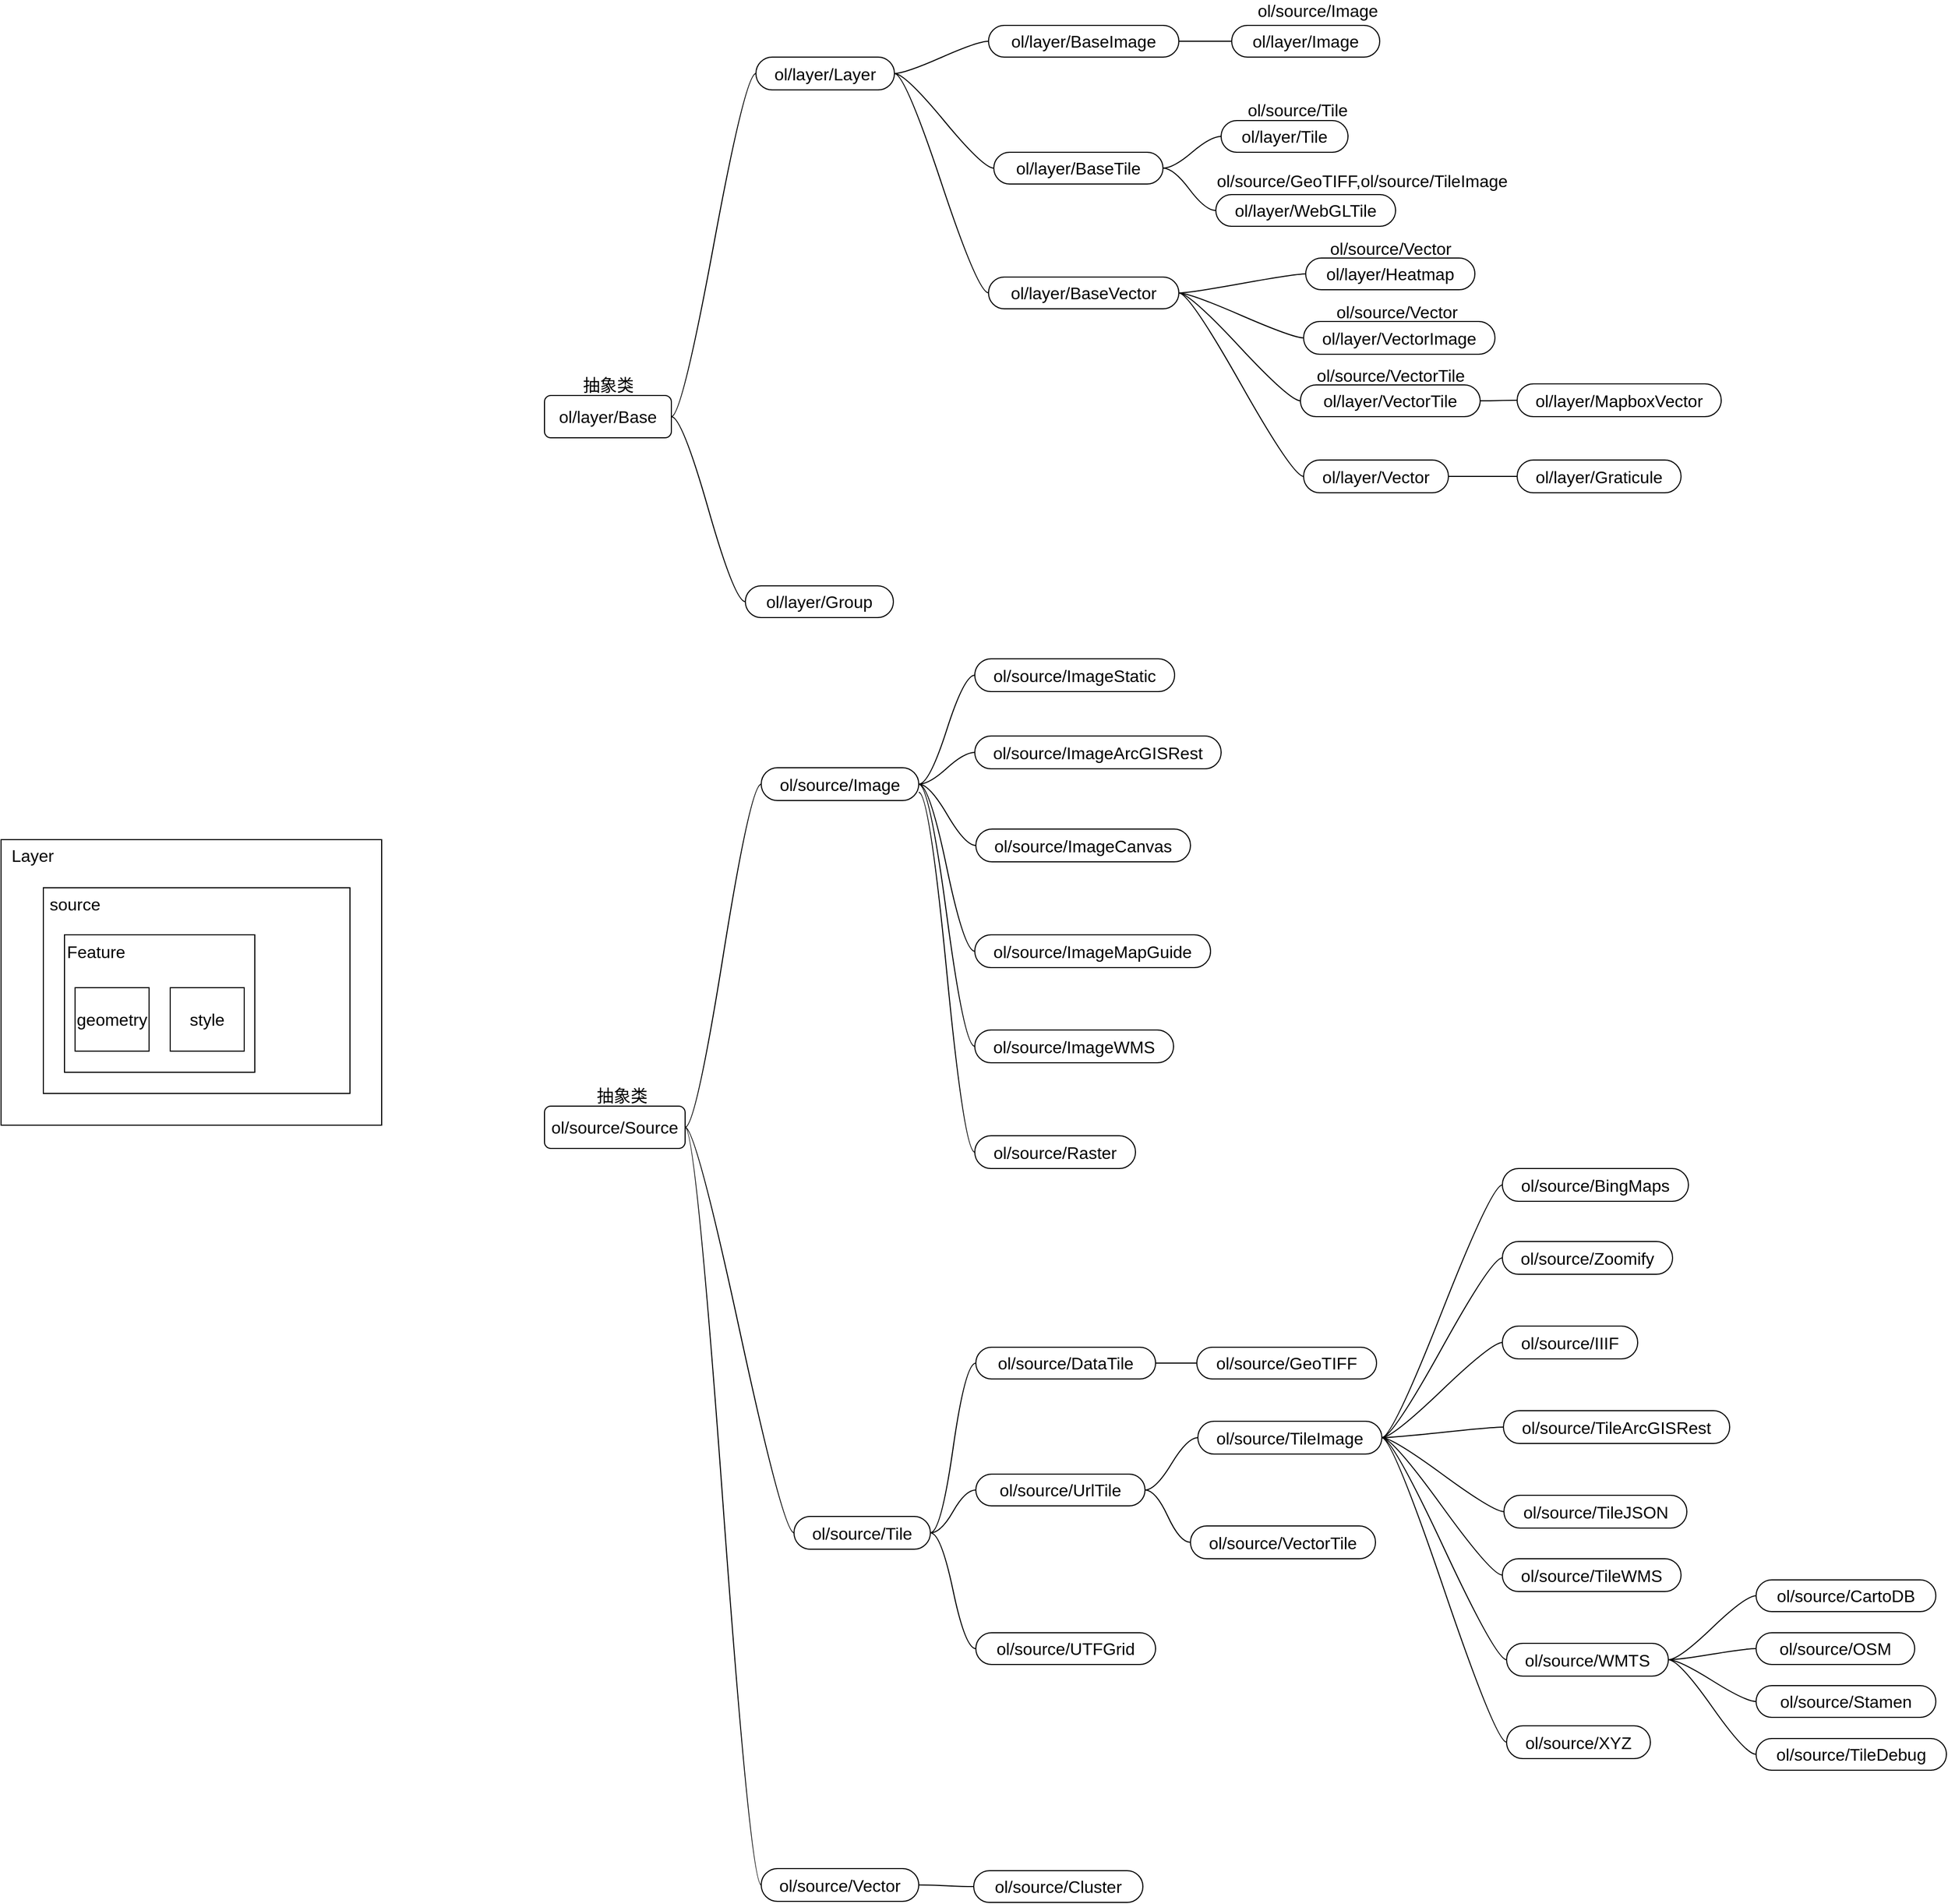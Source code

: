 <mxfile version="20.8.20" type="github">
  <diagram id="I5EbGQrhW0DQ0lZaTKed" name="source and layer">
    <mxGraphModel dx="1450" dy="623" grid="1" gridSize="10" guides="1" tooltips="1" connect="1" arrows="1" fold="1" page="0" pageScale="1" pageWidth="1169" pageHeight="827" math="0" shadow="0">
      <root>
        <mxCell id="0" />
        <mxCell id="1" parent="0" />
        <mxCell id="H9F26J1FntCLbWu-KqOx-1" value="ol/layer/Layer" style="whiteSpace=wrap;html=1;rounded=1;arcSize=50;align=center;verticalAlign=middle;strokeWidth=1;autosize=1;spacing=4;treeFolding=1;treeMoving=1;newEdgeStyle={&quot;edgeStyle&quot;:&quot;entityRelationEdgeStyle&quot;,&quot;startArrow&quot;:&quot;none&quot;,&quot;endArrow&quot;:&quot;none&quot;,&quot;segment&quot;:10,&quot;curved&quot;:1};fontSize=16;" parent="1" vertex="1">
          <mxGeometry x="554" y="60" width="131" height="31" as="geometry" />
        </mxCell>
        <mxCell id="H9F26J1FntCLbWu-KqOx-2" value="" style="edgeStyle=entityRelationEdgeStyle;startArrow=none;endArrow=none;segment=10;rounded=1;exitX=1;exitY=0.5;exitDx=0;exitDy=0;fontSize=16;curved=1;" parent="1" source="H9F26J1FntCLbWu-KqOx-10" target="H9F26J1FntCLbWu-KqOx-1" edge="1">
          <mxGeometry relative="1" as="geometry">
            <mxPoint x="444" y="370" as="sourcePoint" />
          </mxGeometry>
        </mxCell>
        <mxCell id="H9F26J1FntCLbWu-KqOx-10" value="&lt;font style=&quot;font-size: 16px&quot;&gt;ol/layer/Base&lt;/font&gt;" style="rounded=1;whiteSpace=wrap;html=1;" parent="1" vertex="1">
          <mxGeometry x="354" y="380" width="120" height="40" as="geometry" />
        </mxCell>
        <mxCell id="H9F26J1FntCLbWu-KqOx-11" value="ol/layer/Group" style="whiteSpace=wrap;html=1;rounded=1;arcSize=50;align=center;verticalAlign=middle;strokeWidth=1;autosize=1;spacing=4;treeFolding=1;treeMoving=1;newEdgeStyle={&quot;edgeStyle&quot;:&quot;entityRelationEdgeStyle&quot;,&quot;startArrow&quot;:&quot;none&quot;,&quot;endArrow&quot;:&quot;none&quot;,&quot;segment&quot;:10,&quot;curved&quot;:1};fontSize=16;" parent="1" vertex="1">
          <mxGeometry x="544" y="560" width="140" height="30" as="geometry" />
        </mxCell>
        <mxCell id="H9F26J1FntCLbWu-KqOx-12" value="" style="edgeStyle=entityRelationEdgeStyle;startArrow=none;endArrow=none;segment=10;rounded=1;exitX=1;exitY=0.5;exitDx=0;exitDy=0;fontSize=16;curved=1;" parent="1" source="H9F26J1FntCLbWu-KqOx-10" target="H9F26J1FntCLbWu-KqOx-11" edge="1">
          <mxGeometry relative="1" as="geometry">
            <mxPoint x="464" y="428" as="sourcePoint" />
          </mxGeometry>
        </mxCell>
        <mxCell id="H9F26J1FntCLbWu-KqOx-14" value="ol/layer/BaseImage" style="whiteSpace=wrap;html=1;rounded=1;arcSize=50;align=center;verticalAlign=middle;strokeWidth=1;autosize=1;spacing=4;treeFolding=1;treeMoving=1;newEdgeStyle={&quot;edgeStyle&quot;:&quot;entityRelationEdgeStyle&quot;,&quot;startArrow&quot;:&quot;none&quot;,&quot;endArrow&quot;:&quot;none&quot;,&quot;segment&quot;:10,&quot;curved&quot;:1};sketch=0;fontSize=16;" parent="1" vertex="1">
          <mxGeometry x="774" y="30" width="180" height="30" as="geometry" />
        </mxCell>
        <mxCell id="H9F26J1FntCLbWu-KqOx-15" value="" style="edgeStyle=entityRelationEdgeStyle;startArrow=none;endArrow=none;segment=10;rounded=1;sketch=0;exitX=1;exitY=0.5;exitDx=0;exitDy=0;fontSize=16;curved=1;" parent="1" source="H9F26J1FntCLbWu-KqOx-1" target="H9F26J1FntCLbWu-KqOx-14" edge="1">
          <mxGeometry relative="1" as="geometry">
            <mxPoint x="645" y="270" as="sourcePoint" />
          </mxGeometry>
        </mxCell>
        <mxCell id="H9F26J1FntCLbWu-KqOx-16" value="ol/layer/BaseTile" style="whiteSpace=wrap;html=1;rounded=1;arcSize=50;align=center;verticalAlign=middle;strokeWidth=1;autosize=1;spacing=4;treeFolding=1;treeMoving=1;newEdgeStyle={&quot;edgeStyle&quot;:&quot;entityRelationEdgeStyle&quot;,&quot;startArrow&quot;:&quot;none&quot;,&quot;endArrow&quot;:&quot;none&quot;,&quot;segment&quot;:10,&quot;curved&quot;:1};sketch=0;fontSize=16;" parent="1" vertex="1">
          <mxGeometry x="779" y="150" width="160" height="30" as="geometry" />
        </mxCell>
        <mxCell id="H9F26J1FntCLbWu-KqOx-17" value="" style="edgeStyle=entityRelationEdgeStyle;startArrow=none;endArrow=none;segment=10;rounded=1;sketch=0;exitX=1;exitY=0.5;exitDx=0;exitDy=0;fontSize=16;curved=1;" parent="1" source="H9F26J1FntCLbWu-KqOx-1" target="H9F26J1FntCLbWu-KqOx-16" edge="1">
          <mxGeometry relative="1" as="geometry">
            <mxPoint x="645" y="280" as="sourcePoint" />
          </mxGeometry>
        </mxCell>
        <mxCell id="H9F26J1FntCLbWu-KqOx-18" value="ol/layer/BaseVector" style="whiteSpace=wrap;html=1;rounded=1;arcSize=50;align=center;verticalAlign=middle;strokeWidth=1;autosize=1;spacing=4;treeFolding=1;treeMoving=1;newEdgeStyle={&quot;edgeStyle&quot;:&quot;entityRelationEdgeStyle&quot;,&quot;startArrow&quot;:&quot;none&quot;,&quot;endArrow&quot;:&quot;none&quot;,&quot;segment&quot;:10,&quot;curved&quot;:1};sketch=0;fontSize=16;" parent="1" vertex="1">
          <mxGeometry x="774" y="268" width="180" height="30" as="geometry" />
        </mxCell>
        <mxCell id="H9F26J1FntCLbWu-KqOx-19" value="" style="edgeStyle=entityRelationEdgeStyle;startArrow=none;endArrow=none;segment=10;rounded=1;sketch=0;exitX=1;exitY=0.5;exitDx=0;exitDy=0;fontSize=16;curved=1;" parent="1" source="H9F26J1FntCLbWu-KqOx-1" target="H9F26J1FntCLbWu-KqOx-18" edge="1">
          <mxGeometry relative="1" as="geometry">
            <mxPoint x="635" y="340" as="sourcePoint" />
          </mxGeometry>
        </mxCell>
        <mxCell id="H9F26J1FntCLbWu-KqOx-20" value="抽象类" style="text;html=1;align=center;verticalAlign=middle;resizable=0;points=[];autosize=1;strokeColor=none;fillColor=none;fontSize=16;rounded=1;" parent="1" vertex="1">
          <mxGeometry x="384" y="360" width="60" height="20" as="geometry" />
        </mxCell>
        <mxCell id="H9F26J1FntCLbWu-KqOx-21" value="ol/layer/Image" style="whiteSpace=wrap;html=1;rounded=1;arcSize=50;align=center;verticalAlign=middle;strokeWidth=1;autosize=1;spacing=4;treeFolding=1;treeMoving=1;newEdgeStyle={&quot;edgeStyle&quot;:&quot;entityRelationEdgeStyle&quot;,&quot;startArrow&quot;:&quot;none&quot;,&quot;endArrow&quot;:&quot;none&quot;,&quot;segment&quot;:10,&quot;curved&quot;:1};sketch=0;fontSize=16;" parent="1" vertex="1">
          <mxGeometry x="1004" y="30" width="140" height="30" as="geometry" />
        </mxCell>
        <mxCell id="H9F26J1FntCLbWu-KqOx-22" value="" style="edgeStyle=entityRelationEdgeStyle;startArrow=none;endArrow=none;segment=10;rounded=1;sketch=0;fontSize=16;exitX=1;exitY=0.5;exitDx=0;exitDy=0;curved=1;" parent="1" source="H9F26J1FntCLbWu-KqOx-14" target="H9F26J1FntCLbWu-KqOx-21" edge="1">
          <mxGeometry relative="1" as="geometry">
            <mxPoint x="824" y="200" as="sourcePoint" />
          </mxGeometry>
        </mxCell>
        <mxCell id="LiceOfBnI9fiPLoIfjBw-2" value="ol/layer/Tile" style="whiteSpace=wrap;html=1;rounded=1;arcSize=50;align=center;verticalAlign=middle;strokeWidth=1;autosize=1;spacing=4;treeFolding=1;treeMoving=1;newEdgeStyle={&quot;edgeStyle&quot;:&quot;entityRelationEdgeStyle&quot;,&quot;startArrow&quot;:&quot;none&quot;,&quot;endArrow&quot;:&quot;none&quot;,&quot;segment&quot;:10,&quot;curved&quot;:1};sketch=0;fontSize=16;" parent="1" vertex="1">
          <mxGeometry x="994" y="120" width="120" height="30" as="geometry" />
        </mxCell>
        <mxCell id="LiceOfBnI9fiPLoIfjBw-3" value="" style="edgeStyle=entityRelationEdgeStyle;startArrow=none;endArrow=none;segment=10;rounded=1;sketch=0;exitX=1;exitY=0.5;exitDx=0;exitDy=0;fontSize=16;curved=1;" parent="1" source="H9F26J1FntCLbWu-KqOx-16" target="LiceOfBnI9fiPLoIfjBw-2" edge="1">
          <mxGeometry relative="1" as="geometry">
            <mxPoint x="934" y="160" as="sourcePoint" />
          </mxGeometry>
        </mxCell>
        <mxCell id="LiceOfBnI9fiPLoIfjBw-4" value="ol/layer/WebGLTile" style="whiteSpace=wrap;html=1;rounded=1;arcSize=50;align=center;verticalAlign=middle;strokeWidth=1;autosize=1;spacing=4;treeFolding=1;treeMoving=1;newEdgeStyle={&quot;edgeStyle&quot;:&quot;entityRelationEdgeStyle&quot;,&quot;startArrow&quot;:&quot;none&quot;,&quot;endArrow&quot;:&quot;none&quot;,&quot;segment&quot;:10,&quot;curved&quot;:1};sketch=0;fontSize=16;" parent="1" vertex="1">
          <mxGeometry x="989" y="190" width="170" height="30" as="geometry" />
        </mxCell>
        <mxCell id="LiceOfBnI9fiPLoIfjBw-5" value="" style="edgeStyle=entityRelationEdgeStyle;startArrow=none;endArrow=none;segment=10;rounded=1;sketch=0;exitX=1;exitY=0.5;exitDx=0;exitDy=0;fontSize=16;curved=1;" parent="1" source="H9F26J1FntCLbWu-KqOx-16" target="LiceOfBnI9fiPLoIfjBw-4" edge="1">
          <mxGeometry relative="1" as="geometry">
            <mxPoint x="964" y="240" as="sourcePoint" />
          </mxGeometry>
        </mxCell>
        <mxCell id="LiceOfBnI9fiPLoIfjBw-6" value="ol/layer/Heatmap" style="whiteSpace=wrap;html=1;rounded=1;arcSize=50;align=center;verticalAlign=middle;strokeWidth=1;autosize=1;spacing=4;treeFolding=1;treeMoving=1;newEdgeStyle={&quot;edgeStyle&quot;:&quot;entityRelationEdgeStyle&quot;,&quot;startArrow&quot;:&quot;none&quot;,&quot;endArrow&quot;:&quot;none&quot;,&quot;segment&quot;:10,&quot;curved&quot;:1};sketch=0;fontSize=16;" parent="1" vertex="1">
          <mxGeometry x="1074" y="250" width="160" height="30" as="geometry" />
        </mxCell>
        <mxCell id="LiceOfBnI9fiPLoIfjBw-7" value="" style="edgeStyle=entityRelationEdgeStyle;startArrow=none;endArrow=none;segment=10;rounded=1;sketch=0;exitX=1;exitY=0.5;exitDx=0;exitDy=0;fontSize=16;curved=1;" parent="1" source="H9F26J1FntCLbWu-KqOx-18" target="LiceOfBnI9fiPLoIfjBw-6" edge="1">
          <mxGeometry relative="1" as="geometry">
            <mxPoint x="974" y="280" as="sourcePoint" />
          </mxGeometry>
        </mxCell>
        <mxCell id="LiceOfBnI9fiPLoIfjBw-8" value="ol/layer/VectorImage" style="whiteSpace=wrap;html=1;rounded=1;arcSize=50;align=center;verticalAlign=middle;strokeWidth=1;autosize=1;spacing=4;treeFolding=1;treeMoving=1;newEdgeStyle={&quot;edgeStyle&quot;:&quot;entityRelationEdgeStyle&quot;,&quot;startArrow&quot;:&quot;none&quot;,&quot;endArrow&quot;:&quot;none&quot;,&quot;segment&quot;:10,&quot;curved&quot;:1};sketch=0;fontSize=16;" parent="1" vertex="1">
          <mxGeometry x="1072" y="310" width="181" height="31" as="geometry" />
        </mxCell>
        <mxCell id="LiceOfBnI9fiPLoIfjBw-9" value="" style="edgeStyle=entityRelationEdgeStyle;startArrow=none;endArrow=none;segment=10;rounded=1;sketch=0;exitX=1;exitY=0.5;exitDx=0;exitDy=0;fontSize=16;curved=1;" parent="1" source="H9F26J1FntCLbWu-KqOx-18" target="LiceOfBnI9fiPLoIfjBw-8" edge="1">
          <mxGeometry relative="1" as="geometry">
            <mxPoint x="992" y="360" as="sourcePoint" />
          </mxGeometry>
        </mxCell>
        <mxCell id="LiceOfBnI9fiPLoIfjBw-10" value="ol/layer/VectorTile" style="whiteSpace=wrap;html=1;rounded=1;arcSize=50;align=center;verticalAlign=middle;strokeWidth=1;autosize=1;spacing=4;treeFolding=1;treeMoving=1;newEdgeStyle={&quot;edgeStyle&quot;:&quot;entityRelationEdgeStyle&quot;,&quot;startArrow&quot;:&quot;none&quot;,&quot;endArrow&quot;:&quot;none&quot;,&quot;segment&quot;:10,&quot;curved&quot;:1};sketch=0;fontSize=16;" parent="1" vertex="1">
          <mxGeometry x="1069" y="370" width="170" height="30" as="geometry" />
        </mxCell>
        <mxCell id="LiceOfBnI9fiPLoIfjBw-11" value="" style="edgeStyle=entityRelationEdgeStyle;startArrow=none;endArrow=none;segment=10;rounded=1;sketch=0;exitX=1;exitY=0.5;exitDx=0;exitDy=0;fontSize=16;curved=1;" parent="1" source="H9F26J1FntCLbWu-KqOx-18" target="LiceOfBnI9fiPLoIfjBw-10" edge="1">
          <mxGeometry relative="1" as="geometry">
            <mxPoint x="1124" y="490" as="sourcePoint" />
          </mxGeometry>
        </mxCell>
        <mxCell id="LiceOfBnI9fiPLoIfjBw-12" value="ol/layer/Vector" style="whiteSpace=wrap;html=1;rounded=1;arcSize=50;align=center;verticalAlign=middle;strokeWidth=1;autosize=1;spacing=4;treeFolding=1;treeMoving=1;newEdgeStyle={&quot;edgeStyle&quot;:&quot;entityRelationEdgeStyle&quot;,&quot;startArrow&quot;:&quot;none&quot;,&quot;endArrow&quot;:&quot;none&quot;,&quot;segment&quot;:10,&quot;curved&quot;:1};sketch=0;fontSize=16;" parent="1" vertex="1">
          <mxGeometry x="1072" y="441" width="137" height="31" as="geometry" />
        </mxCell>
        <mxCell id="LiceOfBnI9fiPLoIfjBw-13" value="" style="edgeStyle=entityRelationEdgeStyle;startArrow=none;endArrow=none;segment=10;rounded=1;sketch=0;fontSize=16;exitX=1;exitY=0.5;exitDx=0;exitDy=0;curved=1;" parent="1" source="H9F26J1FntCLbWu-KqOx-18" target="LiceOfBnI9fiPLoIfjBw-12" edge="1">
          <mxGeometry relative="1" as="geometry">
            <mxPoint x="974" y="510" as="sourcePoint" />
          </mxGeometry>
        </mxCell>
        <mxCell id="LiceOfBnI9fiPLoIfjBw-17" value="ol/layer/MapboxVector" style="whiteSpace=wrap;html=1;rounded=1;arcSize=50;align=center;verticalAlign=middle;strokeWidth=1;autosize=1;spacing=4;treeFolding=1;treeMoving=1;newEdgeStyle={&quot;edgeStyle&quot;:&quot;entityRelationEdgeStyle&quot;,&quot;startArrow&quot;:&quot;none&quot;,&quot;endArrow&quot;:&quot;none&quot;,&quot;segment&quot;:10,&quot;curved&quot;:1};sketch=0;fontSize=16;" parent="1" vertex="1">
          <mxGeometry x="1274" y="369" width="193" height="31" as="geometry" />
        </mxCell>
        <mxCell id="LiceOfBnI9fiPLoIfjBw-18" value="" style="edgeStyle=entityRelationEdgeStyle;startArrow=none;endArrow=none;segment=10;rounded=1;sketch=0;fontSize=16;exitX=1;exitY=0.5;exitDx=0;exitDy=0;curved=1;" parent="1" source="LiceOfBnI9fiPLoIfjBw-10" target="LiceOfBnI9fiPLoIfjBw-17" edge="1">
          <mxGeometry relative="1" as="geometry">
            <mxPoint x="1263" y="389.5" as="sourcePoint" />
          </mxGeometry>
        </mxCell>
        <mxCell id="LiceOfBnI9fiPLoIfjBw-19" value="ol/layer/Graticule" style="whiteSpace=wrap;html=1;rounded=1;arcSize=50;align=center;verticalAlign=middle;strokeWidth=1;autosize=1;spacing=4;treeFolding=1;treeMoving=1;newEdgeStyle={&quot;edgeStyle&quot;:&quot;entityRelationEdgeStyle&quot;,&quot;startArrow&quot;:&quot;none&quot;,&quot;endArrow&quot;:&quot;none&quot;,&quot;segment&quot;:10,&quot;curved&quot;:1};sketch=0;fontSize=16;" parent="1" vertex="1">
          <mxGeometry x="1274" y="441" width="155" height="31" as="geometry" />
        </mxCell>
        <mxCell id="LiceOfBnI9fiPLoIfjBw-20" value="" style="edgeStyle=entityRelationEdgeStyle;startArrow=none;endArrow=none;segment=10;rounded=1;sketch=0;fontSize=16;exitX=1;exitY=0.5;exitDx=0;exitDy=0;curved=1;" parent="1" source="LiceOfBnI9fiPLoIfjBw-12" target="LiceOfBnI9fiPLoIfjBw-19" edge="1">
          <mxGeometry relative="1" as="geometry">
            <mxPoint x="1275" y="476.5" as="sourcePoint" />
          </mxGeometry>
        </mxCell>
        <mxCell id="LiceOfBnI9fiPLoIfjBw-24" value="ol/source/Image" style="whiteSpace=wrap;html=1;rounded=1;arcSize=50;align=center;verticalAlign=middle;strokeWidth=1;autosize=1;spacing=4;treeFolding=1;treeMoving=1;newEdgeStyle={&quot;edgeStyle&quot;:&quot;entityRelationEdgeStyle&quot;,&quot;startArrow&quot;:&quot;none&quot;,&quot;endArrow&quot;:&quot;none&quot;,&quot;segment&quot;:10,&quot;curved&quot;:1};fontSize=16;" parent="1" vertex="1">
          <mxGeometry x="559" y="732" width="149" height="31" as="geometry" />
        </mxCell>
        <mxCell id="LiceOfBnI9fiPLoIfjBw-25" value="" style="edgeStyle=entityRelationEdgeStyle;startArrow=none;endArrow=none;segment=10;rounded=1;exitX=1;exitY=0.5;exitDx=0;exitDy=0;fontSize=16;curved=1;" parent="1" source="LiceOfBnI9fiPLoIfjBw-26" target="LiceOfBnI9fiPLoIfjBw-24" edge="1">
          <mxGeometry relative="1" as="geometry">
            <mxPoint x="457" y="1042" as="sourcePoint" />
          </mxGeometry>
        </mxCell>
        <mxCell id="LiceOfBnI9fiPLoIfjBw-26" value="&lt;font style=&quot;font-size: 16px&quot;&gt;ol/source/Source&lt;/font&gt;" style="rounded=1;whiteSpace=wrap;html=1;" parent="1" vertex="1">
          <mxGeometry x="354" y="1052" width="133" height="40" as="geometry" />
        </mxCell>
        <mxCell id="LiceOfBnI9fiPLoIfjBw-27" value="ol/source/Tile" style="whiteSpace=wrap;html=1;rounded=1;arcSize=50;align=center;verticalAlign=middle;strokeWidth=1;autosize=1;spacing=4;treeFolding=1;treeMoving=1;newEdgeStyle={&quot;edgeStyle&quot;:&quot;entityRelationEdgeStyle&quot;,&quot;startArrow&quot;:&quot;none&quot;,&quot;endArrow&quot;:&quot;none&quot;,&quot;segment&quot;:10,&quot;curved&quot;:1};fontSize=16;" parent="1" vertex="1">
          <mxGeometry x="590" y="1440" width="129" height="31" as="geometry" />
        </mxCell>
        <mxCell id="LiceOfBnI9fiPLoIfjBw-28" value="" style="edgeStyle=entityRelationEdgeStyle;startArrow=none;endArrow=none;segment=10;rounded=1;exitX=1;exitY=0.5;exitDx=0;exitDy=0;fontSize=16;curved=1;" parent="1" source="LiceOfBnI9fiPLoIfjBw-26" target="LiceOfBnI9fiPLoIfjBw-27" edge="1">
          <mxGeometry relative="1" as="geometry">
            <mxPoint x="477" y="1100" as="sourcePoint" />
          </mxGeometry>
        </mxCell>
        <mxCell id="LiceOfBnI9fiPLoIfjBw-29" value="ol/source/ImageArcGISRest" style="whiteSpace=wrap;html=1;rounded=1;arcSize=50;align=center;verticalAlign=middle;strokeWidth=1;autosize=1;spacing=4;treeFolding=1;treeMoving=1;newEdgeStyle={&quot;edgeStyle&quot;:&quot;entityRelationEdgeStyle&quot;,&quot;startArrow&quot;:&quot;none&quot;,&quot;endArrow&quot;:&quot;none&quot;,&quot;segment&quot;:10,&quot;curved&quot;:1};sketch=0;fontSize=16;" parent="1" vertex="1">
          <mxGeometry x="761" y="702" width="233" height="31" as="geometry" />
        </mxCell>
        <mxCell id="LiceOfBnI9fiPLoIfjBw-30" value="" style="edgeStyle=entityRelationEdgeStyle;startArrow=none;endArrow=none;segment=10;rounded=1;sketch=0;exitX=1;exitY=0.5;exitDx=0;exitDy=0;fontSize=16;curved=1;" parent="1" source="LiceOfBnI9fiPLoIfjBw-24" target="LiceOfBnI9fiPLoIfjBw-29" edge="1">
          <mxGeometry relative="1" as="geometry">
            <mxPoint x="658" y="942" as="sourcePoint" />
          </mxGeometry>
        </mxCell>
        <mxCell id="LiceOfBnI9fiPLoIfjBw-31" value="ol/source/ImageCanvas" style="whiteSpace=wrap;html=1;rounded=1;arcSize=50;align=center;verticalAlign=middle;strokeWidth=1;autosize=1;spacing=4;treeFolding=1;treeMoving=1;newEdgeStyle={&quot;edgeStyle&quot;:&quot;entityRelationEdgeStyle&quot;,&quot;startArrow&quot;:&quot;none&quot;,&quot;endArrow&quot;:&quot;none&quot;,&quot;segment&quot;:10,&quot;curved&quot;:1};sketch=0;fontSize=16;" parent="1" vertex="1">
          <mxGeometry x="762" y="790" width="203" height="31" as="geometry" />
        </mxCell>
        <mxCell id="LiceOfBnI9fiPLoIfjBw-32" value="" style="edgeStyle=entityRelationEdgeStyle;startArrow=none;endArrow=none;segment=10;rounded=1;sketch=0;exitX=1;exitY=0.5;exitDx=0;exitDy=0;fontSize=16;curved=1;" parent="1" source="LiceOfBnI9fiPLoIfjBw-24" target="LiceOfBnI9fiPLoIfjBw-31" edge="1">
          <mxGeometry relative="1" as="geometry">
            <mxPoint x="658" y="952" as="sourcePoint" />
          </mxGeometry>
        </mxCell>
        <mxCell id="LiceOfBnI9fiPLoIfjBw-33" value="ol/source/ImageMapGuide" style="whiteSpace=wrap;html=1;rounded=1;arcSize=50;align=center;verticalAlign=middle;strokeWidth=1;autosize=1;spacing=4;treeFolding=1;treeMoving=1;newEdgeStyle={&quot;edgeStyle&quot;:&quot;entityRelationEdgeStyle&quot;,&quot;startArrow&quot;:&quot;none&quot;,&quot;endArrow&quot;:&quot;none&quot;,&quot;segment&quot;:10,&quot;curved&quot;:1};sketch=0;fontSize=16;" parent="1" vertex="1">
          <mxGeometry x="761" y="890" width="223" height="31" as="geometry" />
        </mxCell>
        <mxCell id="LiceOfBnI9fiPLoIfjBw-34" value="" style="edgeStyle=entityRelationEdgeStyle;startArrow=none;endArrow=none;segment=10;rounded=1;sketch=0;exitX=1;exitY=0.5;exitDx=0;exitDy=0;fontSize=16;curved=1;" parent="1" source="LiceOfBnI9fiPLoIfjBw-24" target="LiceOfBnI9fiPLoIfjBw-33" edge="1">
          <mxGeometry relative="1" as="geometry">
            <mxPoint x="648" y="1012" as="sourcePoint" />
          </mxGeometry>
        </mxCell>
        <mxCell id="LiceOfBnI9fiPLoIfjBw-35" value="抽象类" style="text;html=1;align=center;verticalAlign=middle;resizable=0;points=[];autosize=1;strokeColor=none;fillColor=none;fontSize=16;rounded=1;" parent="1" vertex="1">
          <mxGeometry x="397" y="1032" width="60" height="20" as="geometry" />
        </mxCell>
        <mxCell id="LiceOfBnI9fiPLoIfjBw-54" value="ol/source/Vector" style="whiteSpace=wrap;html=1;rounded=1;arcSize=50;align=center;verticalAlign=middle;strokeWidth=1;autosize=1;spacing=4;treeFolding=1;treeMoving=1;newEdgeStyle={&quot;edgeStyle&quot;:&quot;entityRelationEdgeStyle&quot;,&quot;startArrow&quot;:&quot;none&quot;,&quot;endArrow&quot;:&quot;none&quot;,&quot;segment&quot;:10,&quot;curved&quot;:1};sketch=0;fontSize=16;" parent="1" vertex="1">
          <mxGeometry x="559" y="1773" width="149" height="31" as="geometry" />
        </mxCell>
        <mxCell id="LiceOfBnI9fiPLoIfjBw-55" value="" style="edgeStyle=entityRelationEdgeStyle;startArrow=none;endArrow=none;segment=10;rounded=1;sketch=0;fontSize=16;exitX=1;exitY=0.5;exitDx=0;exitDy=0;curved=1;" parent="1" source="LiceOfBnI9fiPLoIfjBw-26" target="LiceOfBnI9fiPLoIfjBw-54" edge="1">
          <mxGeometry relative="1" as="geometry">
            <mxPoint x="556" y="1409" as="sourcePoint" />
          </mxGeometry>
        </mxCell>
        <mxCell id="LiceOfBnI9fiPLoIfjBw-58" value="ol/source/ImageStatic" style="whiteSpace=wrap;html=1;rounded=1;arcSize=50;align=center;verticalAlign=middle;strokeWidth=1;autosize=1;spacing=4;treeFolding=1;treeMoving=1;newEdgeStyle={&quot;edgeStyle&quot;:&quot;entityRelationEdgeStyle&quot;,&quot;startArrow&quot;:&quot;none&quot;,&quot;endArrow&quot;:&quot;none&quot;,&quot;segment&quot;:10,&quot;curved&quot;:1};sketch=0;fontSize=16;" parent="1" vertex="1">
          <mxGeometry x="761" y="629" width="189" height="31" as="geometry" />
        </mxCell>
        <mxCell id="LiceOfBnI9fiPLoIfjBw-59" value="" style="edgeStyle=entityRelationEdgeStyle;startArrow=none;endArrow=none;segment=10;rounded=1;sketch=0;fontSize=16;exitX=1;exitY=0.5;exitDx=0;exitDy=0;curved=1;" parent="1" source="LiceOfBnI9fiPLoIfjBw-24" target="LiceOfBnI9fiPLoIfjBw-58" edge="1">
          <mxGeometry relative="1" as="geometry">
            <mxPoint x="631" y="779.5" as="sourcePoint" />
          </mxGeometry>
        </mxCell>
        <mxCell id="LiceOfBnI9fiPLoIfjBw-60" value="ol/source/ImageWMS" style="whiteSpace=wrap;html=1;rounded=1;arcSize=50;align=center;verticalAlign=middle;strokeWidth=1;autosize=1;spacing=4;treeFolding=1;treeMoving=1;newEdgeStyle={&quot;edgeStyle&quot;:&quot;entityRelationEdgeStyle&quot;,&quot;startArrow&quot;:&quot;none&quot;,&quot;endArrow&quot;:&quot;none&quot;,&quot;segment&quot;:10,&quot;curved&quot;:1};sketch=0;fontSize=16;" parent="1" vertex="1">
          <mxGeometry x="761" y="980" width="188" height="31" as="geometry" />
        </mxCell>
        <mxCell id="LiceOfBnI9fiPLoIfjBw-61" value="" style="edgeStyle=entityRelationEdgeStyle;startArrow=none;endArrow=none;segment=10;rounded=1;sketch=0;fontSize=16;exitX=1;exitY=0.5;exitDx=0;exitDy=0;curved=1;" parent="1" source="LiceOfBnI9fiPLoIfjBw-24" target="LiceOfBnI9fiPLoIfjBw-60" edge="1">
          <mxGeometry relative="1" as="geometry">
            <mxPoint x="731" y="1085" as="sourcePoint" />
          </mxGeometry>
        </mxCell>
        <mxCell id="LiceOfBnI9fiPLoIfjBw-62" value="ol/source/Raster" style="whiteSpace=wrap;html=1;rounded=1;arcSize=50;align=center;verticalAlign=middle;strokeWidth=1;autosize=1;spacing=4;treeFolding=1;treeMoving=1;newEdgeStyle={&quot;edgeStyle&quot;:&quot;entityRelationEdgeStyle&quot;,&quot;startArrow&quot;:&quot;none&quot;,&quot;endArrow&quot;:&quot;none&quot;,&quot;segment&quot;:10,&quot;curved&quot;:1};sketch=0;fontSize=16;" parent="1" vertex="1">
          <mxGeometry x="761" y="1080" width="152" height="31" as="geometry" />
        </mxCell>
        <mxCell id="LiceOfBnI9fiPLoIfjBw-63" value="" style="edgeStyle=entityRelationEdgeStyle;startArrow=none;endArrow=none;segment=10;rounded=1;sketch=0;fontSize=16;exitX=1;exitY=0.75;exitDx=0;exitDy=0;curved=1;" parent="1" source="LiceOfBnI9fiPLoIfjBw-24" target="LiceOfBnI9fiPLoIfjBw-62" edge="1">
          <mxGeometry relative="1" as="geometry">
            <mxPoint x="691" y="752.0" as="sourcePoint" />
          </mxGeometry>
        </mxCell>
        <mxCell id="LiceOfBnI9fiPLoIfjBw-67" value="ol/source/DataTile" style="whiteSpace=wrap;html=1;rounded=1;arcSize=50;align=center;verticalAlign=middle;strokeWidth=1;autosize=1;spacing=4;treeFolding=1;treeMoving=1;newEdgeStyle={&quot;edgeStyle&quot;:&quot;entityRelationEdgeStyle&quot;,&quot;startArrow&quot;:&quot;none&quot;,&quot;endArrow&quot;:&quot;none&quot;,&quot;segment&quot;:10,&quot;curved&quot;:1};sketch=0;fontSize=16;" parent="1" vertex="1">
          <mxGeometry x="762" y="1280" width="170" height="30" as="geometry" />
        </mxCell>
        <mxCell id="LiceOfBnI9fiPLoIfjBw-68" value="" style="edgeStyle=entityRelationEdgeStyle;startArrow=none;endArrow=none;segment=10;curved=1;rounded=1;sketch=0;fontSize=16;exitX=1;exitY=0.5;exitDx=0;exitDy=0;" parent="1" source="LiceOfBnI9fiPLoIfjBw-27" target="LiceOfBnI9fiPLoIfjBw-67" edge="1">
          <mxGeometry relative="1" as="geometry">
            <mxPoint x="720" y="1280" as="sourcePoint" />
          </mxGeometry>
        </mxCell>
        <mxCell id="LiceOfBnI9fiPLoIfjBw-71" value="ol/source/UrlTile" style="whiteSpace=wrap;html=1;rounded=1;arcSize=50;align=center;verticalAlign=middle;strokeWidth=1;autosize=1;spacing=4;treeFolding=1;treeMoving=1;newEdgeStyle={&quot;edgeStyle&quot;:&quot;entityRelationEdgeStyle&quot;,&quot;startArrow&quot;:&quot;none&quot;,&quot;endArrow&quot;:&quot;none&quot;,&quot;segment&quot;:10,&quot;curved&quot;:1};sketch=0;fontSize=16;" parent="1" vertex="1">
          <mxGeometry x="762" y="1400" width="160" height="30" as="geometry" />
        </mxCell>
        <mxCell id="LiceOfBnI9fiPLoIfjBw-72" value="" style="edgeStyle=entityRelationEdgeStyle;startArrow=none;endArrow=none;segment=10;curved=1;rounded=1;sketch=0;fontSize=16;exitX=1;exitY=0.5;exitDx=0;exitDy=0;" parent="1" source="LiceOfBnI9fiPLoIfjBw-27" target="LiceOfBnI9fiPLoIfjBw-71" edge="1">
          <mxGeometry relative="1" as="geometry">
            <mxPoint x="730" y="1330" as="sourcePoint" />
          </mxGeometry>
        </mxCell>
        <mxCell id="LiceOfBnI9fiPLoIfjBw-73" value="ol/source/UTFGrid" style="whiteSpace=wrap;html=1;rounded=1;arcSize=50;align=center;verticalAlign=middle;strokeWidth=1;autosize=1;spacing=4;treeFolding=1;treeMoving=1;newEdgeStyle={&quot;edgeStyle&quot;:&quot;entityRelationEdgeStyle&quot;,&quot;startArrow&quot;:&quot;none&quot;,&quot;endArrow&quot;:&quot;none&quot;,&quot;segment&quot;:10,&quot;curved&quot;:1};sketch=0;fontSize=16;" parent="1" vertex="1">
          <mxGeometry x="762" y="1550" width="170" height="30" as="geometry" />
        </mxCell>
        <mxCell id="LiceOfBnI9fiPLoIfjBw-74" value="" style="edgeStyle=entityRelationEdgeStyle;startArrow=none;endArrow=none;segment=10;curved=1;rounded=1;sketch=0;fontSize=16;exitX=1;exitY=0.5;exitDx=0;exitDy=0;" parent="1" source="LiceOfBnI9fiPLoIfjBw-27" target="LiceOfBnI9fiPLoIfjBw-73" edge="1">
          <mxGeometry relative="1" as="geometry">
            <mxPoint x="750" y="1380" as="sourcePoint" />
          </mxGeometry>
        </mxCell>
        <mxCell id="LiceOfBnI9fiPLoIfjBw-76" value="ol/source/GeoTIFF" style="whiteSpace=wrap;html=1;rounded=1;arcSize=50;align=center;verticalAlign=middle;strokeWidth=1;autosize=1;spacing=4;treeFolding=1;treeMoving=1;newEdgeStyle={&quot;edgeStyle&quot;:&quot;entityRelationEdgeStyle&quot;,&quot;startArrow&quot;:&quot;none&quot;,&quot;endArrow&quot;:&quot;none&quot;,&quot;segment&quot;:10,&quot;curved&quot;:1};sketch=0;fontSize=16;" parent="1" vertex="1">
          <mxGeometry x="971" y="1280" width="170" height="30" as="geometry" />
        </mxCell>
        <mxCell id="LiceOfBnI9fiPLoIfjBw-77" value="" style="edgeStyle=entityRelationEdgeStyle;startArrow=none;endArrow=none;segment=10;curved=1;rounded=1;sketch=0;fontSize=16;exitX=1;exitY=0.5;exitDx=0;exitDy=0;" parent="1" source="LiceOfBnI9fiPLoIfjBw-67" target="LiceOfBnI9fiPLoIfjBw-76" edge="1">
          <mxGeometry relative="1" as="geometry">
            <mxPoint x="923" y="1260" as="sourcePoint" />
          </mxGeometry>
        </mxCell>
        <mxCell id="LiceOfBnI9fiPLoIfjBw-79" value="ol/source/TileImage" style="whiteSpace=wrap;html=1;rounded=1;arcSize=50;align=center;verticalAlign=middle;strokeWidth=1;autosize=1;spacing=4;treeFolding=1;treeMoving=1;newEdgeStyle={&quot;edgeStyle&quot;:&quot;entityRelationEdgeStyle&quot;,&quot;startArrow&quot;:&quot;none&quot;,&quot;endArrow&quot;:&quot;none&quot;,&quot;segment&quot;:10,&quot;curved&quot;:1};sketch=0;fontSize=16;" parent="1" vertex="1">
          <mxGeometry x="972" y="1350" width="174" height="31" as="geometry" />
        </mxCell>
        <mxCell id="LiceOfBnI9fiPLoIfjBw-80" value="" style="edgeStyle=entityRelationEdgeStyle;startArrow=none;endArrow=none;segment=10;curved=1;rounded=1;sketch=0;fontSize=16;exitX=1;exitY=0.5;exitDx=0;exitDy=0;" parent="1" source="LiceOfBnI9fiPLoIfjBw-71" target="LiceOfBnI9fiPLoIfjBw-79" edge="1">
          <mxGeometry relative="1" as="geometry">
            <mxPoint x="1000" y="1351" as="sourcePoint" />
          </mxGeometry>
        </mxCell>
        <mxCell id="LiceOfBnI9fiPLoIfjBw-81" value="ol/source/VectorTile" style="whiteSpace=wrap;html=1;rounded=1;arcSize=50;align=center;verticalAlign=middle;strokeWidth=1;autosize=1;spacing=4;treeFolding=1;treeMoving=1;newEdgeStyle={&quot;edgeStyle&quot;:&quot;entityRelationEdgeStyle&quot;,&quot;startArrow&quot;:&quot;none&quot;,&quot;endArrow&quot;:&quot;none&quot;,&quot;segment&quot;:10,&quot;curved&quot;:1};sketch=0;fontSize=16;" parent="1" vertex="1">
          <mxGeometry x="965" y="1449" width="175" height="31" as="geometry" />
        </mxCell>
        <mxCell id="LiceOfBnI9fiPLoIfjBw-82" value="" style="edgeStyle=entityRelationEdgeStyle;startArrow=none;endArrow=none;segment=10;curved=1;rounded=1;sketch=0;fontSize=16;exitX=1;exitY=0.5;exitDx=0;exitDy=0;" parent="1" source="LiceOfBnI9fiPLoIfjBw-71" target="LiceOfBnI9fiPLoIfjBw-81" edge="1">
          <mxGeometry relative="1" as="geometry">
            <mxPoint x="1099" y="1418" as="sourcePoint" />
          </mxGeometry>
        </mxCell>
        <mxCell id="LiceOfBnI9fiPLoIfjBw-83" value="ol/source/BingMaps" style="whiteSpace=wrap;html=1;rounded=1;arcSize=50;align=center;verticalAlign=middle;strokeWidth=1;autosize=1;spacing=4;treeFolding=1;treeMoving=1;newEdgeStyle={&quot;edgeStyle&quot;:&quot;entityRelationEdgeStyle&quot;,&quot;startArrow&quot;:&quot;none&quot;,&quot;endArrow&quot;:&quot;none&quot;,&quot;segment&quot;:10,&quot;curved&quot;:1};sketch=0;fontSize=16;" parent="1" vertex="1">
          <mxGeometry x="1260" y="1111" width="176" height="31" as="geometry" />
        </mxCell>
        <mxCell id="LiceOfBnI9fiPLoIfjBw-84" value="" style="edgeStyle=entityRelationEdgeStyle;startArrow=none;endArrow=none;segment=10;curved=1;rounded=1;sketch=0;fontSize=16;exitX=1;exitY=0.5;exitDx=0;exitDy=0;" parent="1" source="LiceOfBnI9fiPLoIfjBw-79" target="LiceOfBnI9fiPLoIfjBw-83" edge="1">
          <mxGeometry relative="1" as="geometry">
            <mxPoint x="1153" y="1527" as="sourcePoint" />
          </mxGeometry>
        </mxCell>
        <mxCell id="LiceOfBnI9fiPLoIfjBw-85" value="ol/source/IIIF" style="whiteSpace=wrap;html=1;rounded=1;arcSize=50;align=center;verticalAlign=middle;strokeWidth=1;autosize=1;spacing=4;treeFolding=1;treeMoving=1;newEdgeStyle={&quot;edgeStyle&quot;:&quot;entityRelationEdgeStyle&quot;,&quot;startArrow&quot;:&quot;none&quot;,&quot;endArrow&quot;:&quot;none&quot;,&quot;segment&quot;:10,&quot;curved&quot;:1};sketch=0;fontSize=16;" parent="1" vertex="1">
          <mxGeometry x="1260" y="1260" width="128" height="31" as="geometry" />
        </mxCell>
        <mxCell id="LiceOfBnI9fiPLoIfjBw-86" value="" style="edgeStyle=entityRelationEdgeStyle;startArrow=none;endArrow=none;segment=10;curved=1;rounded=1;sketch=0;fontSize=16;exitX=1;exitY=0.5;exitDx=0;exitDy=0;" parent="1" source="LiceOfBnI9fiPLoIfjBw-79" target="LiceOfBnI9fiPLoIfjBw-85" edge="1">
          <mxGeometry relative="1" as="geometry">
            <mxPoint x="1277" y="1354" as="sourcePoint" />
          </mxGeometry>
        </mxCell>
        <mxCell id="LiceOfBnI9fiPLoIfjBw-87" value="ol/source/TileArcGISRest" style="whiteSpace=wrap;html=1;rounded=1;arcSize=50;align=center;verticalAlign=middle;strokeWidth=1;autosize=1;spacing=4;treeFolding=1;treeMoving=1;newEdgeStyle={&quot;edgeStyle&quot;:&quot;entityRelationEdgeStyle&quot;,&quot;startArrow&quot;:&quot;none&quot;,&quot;endArrow&quot;:&quot;none&quot;,&quot;segment&quot;:10,&quot;curved&quot;:1};sketch=0;fontSize=16;" parent="1" vertex="1">
          <mxGeometry x="1261" y="1340" width="214" height="31" as="geometry" />
        </mxCell>
        <mxCell id="LiceOfBnI9fiPLoIfjBw-88" value="" style="edgeStyle=entityRelationEdgeStyle;startArrow=none;endArrow=none;segment=10;curved=1;rounded=1;sketch=0;fontSize=16;exitX=1;exitY=0.5;exitDx=0;exitDy=0;" parent="1" source="LiceOfBnI9fiPLoIfjBw-79" target="LiceOfBnI9fiPLoIfjBw-87" edge="1">
          <mxGeometry relative="1" as="geometry">
            <mxPoint x="1299" y="1438" as="sourcePoint" />
          </mxGeometry>
        </mxCell>
        <mxCell id="LiceOfBnI9fiPLoIfjBw-89" value="ol/source/TileJSON" style="whiteSpace=wrap;html=1;rounded=1;arcSize=50;align=center;verticalAlign=middle;strokeWidth=1;autosize=1;spacing=4;treeFolding=1;treeMoving=1;newEdgeStyle={&quot;edgeStyle&quot;:&quot;entityRelationEdgeStyle&quot;,&quot;startArrow&quot;:&quot;none&quot;,&quot;endArrow&quot;:&quot;none&quot;,&quot;segment&quot;:10,&quot;curved&quot;:1};sketch=0;fontSize=16;" parent="1" vertex="1">
          <mxGeometry x="1261.5" y="1420" width="173" height="31" as="geometry" />
        </mxCell>
        <mxCell id="LiceOfBnI9fiPLoIfjBw-90" value="" style="edgeStyle=entityRelationEdgeStyle;startArrow=none;endArrow=none;segment=10;curved=1;rounded=1;sketch=0;fontSize=16;exitX=1;exitY=0.5;exitDx=0;exitDy=0;" parent="1" source="LiceOfBnI9fiPLoIfjBw-79" target="LiceOfBnI9fiPLoIfjBw-89" edge="1">
          <mxGeometry relative="1" as="geometry">
            <mxPoint x="1299" y="1514" as="sourcePoint" />
          </mxGeometry>
        </mxCell>
        <mxCell id="LiceOfBnI9fiPLoIfjBw-91" value="ol/source/TileWMS" style="whiteSpace=wrap;html=1;rounded=1;arcSize=50;align=center;verticalAlign=middle;strokeWidth=1;autosize=1;spacing=4;treeFolding=1;treeMoving=1;newEdgeStyle={&quot;edgeStyle&quot;:&quot;entityRelationEdgeStyle&quot;,&quot;startArrow&quot;:&quot;none&quot;,&quot;endArrow&quot;:&quot;none&quot;,&quot;segment&quot;:10,&quot;curved&quot;:1};sketch=0;fontSize=16;" parent="1" vertex="1">
          <mxGeometry x="1260" y="1480" width="169" height="31" as="geometry" />
        </mxCell>
        <mxCell id="LiceOfBnI9fiPLoIfjBw-92" value="" style="edgeStyle=entityRelationEdgeStyle;startArrow=none;endArrow=none;segment=10;curved=1;rounded=1;sketch=0;fontSize=16;exitX=1;exitY=0.5;exitDx=0;exitDy=0;" parent="1" source="LiceOfBnI9fiPLoIfjBw-79" target="LiceOfBnI9fiPLoIfjBw-91" edge="1">
          <mxGeometry relative="1" as="geometry">
            <mxPoint x="1353" y="1627" as="sourcePoint" />
          </mxGeometry>
        </mxCell>
        <mxCell id="LiceOfBnI9fiPLoIfjBw-93" value="ol/source/WMTS" style="whiteSpace=wrap;html=1;rounded=1;arcSize=50;align=center;verticalAlign=middle;strokeWidth=1;autosize=1;spacing=4;treeFolding=1;treeMoving=1;newEdgeStyle={&quot;edgeStyle&quot;:&quot;entityRelationEdgeStyle&quot;,&quot;startArrow&quot;:&quot;none&quot;,&quot;endArrow&quot;:&quot;none&quot;,&quot;segment&quot;:10,&quot;curved&quot;:1};sketch=0;fontSize=16;" parent="1" vertex="1">
          <mxGeometry x="1264" y="1560" width="153" height="31" as="geometry" />
        </mxCell>
        <mxCell id="LiceOfBnI9fiPLoIfjBw-94" value="" style="edgeStyle=entityRelationEdgeStyle;startArrow=none;endArrow=none;segment=10;curved=1;rounded=1;sketch=0;fontSize=16;exitX=1;exitY=0.5;exitDx=0;exitDy=0;" parent="1" source="LiceOfBnI9fiPLoIfjBw-79" target="LiceOfBnI9fiPLoIfjBw-93" edge="1">
          <mxGeometry relative="1" as="geometry">
            <mxPoint x="1220" y="1460" as="sourcePoint" />
          </mxGeometry>
        </mxCell>
        <mxCell id="LiceOfBnI9fiPLoIfjBw-97" value="ol/source/XYZ" style="whiteSpace=wrap;html=1;rounded=1;arcSize=50;align=center;verticalAlign=middle;strokeWidth=1;autosize=1;spacing=4;treeFolding=1;treeMoving=1;newEdgeStyle={&quot;edgeStyle&quot;:&quot;entityRelationEdgeStyle&quot;,&quot;startArrow&quot;:&quot;none&quot;,&quot;endArrow&quot;:&quot;none&quot;,&quot;segment&quot;:10,&quot;curved&quot;:1};sketch=0;fontSize=16;" parent="1" vertex="1">
          <mxGeometry x="1264" y="1638" width="136" height="31" as="geometry" />
        </mxCell>
        <mxCell id="LiceOfBnI9fiPLoIfjBw-98" value="" style="edgeStyle=entityRelationEdgeStyle;startArrow=none;endArrow=none;segment=10;curved=1;rounded=1;sketch=0;fontSize=16;exitX=1;exitY=0.5;exitDx=0;exitDy=0;" parent="1" source="LiceOfBnI9fiPLoIfjBw-79" target="LiceOfBnI9fiPLoIfjBw-97" edge="1">
          <mxGeometry relative="1" as="geometry">
            <mxPoint x="1068" y="1769" as="sourcePoint" />
          </mxGeometry>
        </mxCell>
        <mxCell id="LiceOfBnI9fiPLoIfjBw-99" value="ol/source/Zoomify" style="whiteSpace=wrap;html=1;rounded=1;arcSize=50;align=center;verticalAlign=middle;strokeWidth=1;autosize=1;spacing=4;treeFolding=1;treeMoving=1;newEdgeStyle={&quot;edgeStyle&quot;:&quot;entityRelationEdgeStyle&quot;,&quot;startArrow&quot;:&quot;none&quot;,&quot;endArrow&quot;:&quot;none&quot;,&quot;segment&quot;:10,&quot;curved&quot;:1};sketch=0;fontSize=16;" parent="1" vertex="1">
          <mxGeometry x="1260" y="1180" width="161" height="31" as="geometry" />
        </mxCell>
        <mxCell id="LiceOfBnI9fiPLoIfjBw-100" value="" style="edgeStyle=entityRelationEdgeStyle;startArrow=none;endArrow=none;segment=10;curved=1;rounded=1;sketch=0;fontSize=16;exitX=1;exitY=0.5;exitDx=0;exitDy=0;" parent="1" source="LiceOfBnI9fiPLoIfjBw-79" target="LiceOfBnI9fiPLoIfjBw-99" edge="1">
          <mxGeometry relative="1" as="geometry">
            <mxPoint x="1076" y="1445" as="sourcePoint" />
          </mxGeometry>
        </mxCell>
        <mxCell id="LiceOfBnI9fiPLoIfjBw-101" style="edgeStyle=orthogonalEdgeStyle;curved=1;rounded=1;sketch=0;orthogonalLoop=1;jettySize=auto;html=1;exitX=0.5;exitY=1;exitDx=0;exitDy=0;fontSize=16;" parent="1" source="LiceOfBnI9fiPLoIfjBw-93" target="LiceOfBnI9fiPLoIfjBw-93" edge="1">
          <mxGeometry relative="1" as="geometry" />
        </mxCell>
        <mxCell id="LiceOfBnI9fiPLoIfjBw-102" value="ol/source/Cluster" style="whiteSpace=wrap;html=1;rounded=1;arcSize=50;align=center;verticalAlign=middle;strokeWidth=1;autosize=1;spacing=4;treeFolding=1;treeMoving=1;newEdgeStyle={&quot;edgeStyle&quot;:&quot;entityRelationEdgeStyle&quot;,&quot;startArrow&quot;:&quot;none&quot;,&quot;endArrow&quot;:&quot;none&quot;,&quot;segment&quot;:10,&quot;curved&quot;:1};sketch=0;fontSize=16;" parent="1" vertex="1">
          <mxGeometry x="760" y="1775" width="160" height="30" as="geometry" />
        </mxCell>
        <mxCell id="LiceOfBnI9fiPLoIfjBw-103" value="" style="edgeStyle=entityRelationEdgeStyle;startArrow=none;endArrow=none;segment=10;curved=1;rounded=1;sketch=0;fontSize=16;exitX=1;exitY=0.5;exitDx=0;exitDy=0;" parent="1" source="LiceOfBnI9fiPLoIfjBw-54" target="LiceOfBnI9fiPLoIfjBw-102" edge="1">
          <mxGeometry relative="1" as="geometry">
            <mxPoint x="790" y="1560" as="sourcePoint" />
          </mxGeometry>
        </mxCell>
        <mxCell id="LiceOfBnI9fiPLoIfjBw-104" style="edgeStyle=orthogonalEdgeStyle;curved=1;rounded=1;sketch=0;orthogonalLoop=1;jettySize=auto;html=1;exitX=0.5;exitY=1;exitDx=0;exitDy=0;fontSize=16;" parent="1" source="LiceOfBnI9fiPLoIfjBw-73" target="LiceOfBnI9fiPLoIfjBw-73" edge="1">
          <mxGeometry relative="1" as="geometry" />
        </mxCell>
        <mxCell id="LiceOfBnI9fiPLoIfjBw-105" value="ol/source/Stamen" style="whiteSpace=wrap;html=1;rounded=1;arcSize=50;align=center;verticalAlign=middle;strokeWidth=1;autosize=1;spacing=4;treeFolding=1;treeMoving=1;newEdgeStyle={&quot;edgeStyle&quot;:&quot;entityRelationEdgeStyle&quot;,&quot;startArrow&quot;:&quot;none&quot;,&quot;endArrow&quot;:&quot;none&quot;,&quot;segment&quot;:10,&quot;curved&quot;:1};sketch=0;fontSize=16;" parent="1" vertex="1">
          <mxGeometry x="1500" y="1600" width="170" height="30" as="geometry" />
        </mxCell>
        <mxCell id="LiceOfBnI9fiPLoIfjBw-106" value="" style="edgeStyle=entityRelationEdgeStyle;startArrow=none;endArrow=none;segment=10;curved=1;rounded=1;sketch=0;fontSize=16;exitX=1;exitY=0.5;exitDx=0;exitDy=0;" parent="1" source="LiceOfBnI9fiPLoIfjBw-93" target="LiceOfBnI9fiPLoIfjBw-105" edge="1">
          <mxGeometry relative="1" as="geometry">
            <mxPoint x="1440" y="1660" as="sourcePoint" />
          </mxGeometry>
        </mxCell>
        <mxCell id="LiceOfBnI9fiPLoIfjBw-107" value="ol/source/OSM" style="whiteSpace=wrap;html=1;rounded=1;arcSize=50;align=center;verticalAlign=middle;strokeWidth=1;autosize=1;spacing=4;treeFolding=1;treeMoving=1;newEdgeStyle={&quot;edgeStyle&quot;:&quot;entityRelationEdgeStyle&quot;,&quot;startArrow&quot;:&quot;none&quot;,&quot;endArrow&quot;:&quot;none&quot;,&quot;segment&quot;:10,&quot;curved&quot;:1};sketch=0;fontSize=16;" parent="1" vertex="1">
          <mxGeometry x="1500" y="1550" width="150" height="30" as="geometry" />
        </mxCell>
        <mxCell id="LiceOfBnI9fiPLoIfjBw-108" value="" style="edgeStyle=entityRelationEdgeStyle;startArrow=none;endArrow=none;segment=10;curved=1;rounded=1;sketch=0;fontSize=16;exitX=1;exitY=0.5;exitDx=0;exitDy=0;" parent="1" source="LiceOfBnI9fiPLoIfjBw-93" target="LiceOfBnI9fiPLoIfjBw-107" edge="1">
          <mxGeometry relative="1" as="geometry">
            <mxPoint x="1698" y="1660" as="sourcePoint" />
          </mxGeometry>
        </mxCell>
        <mxCell id="LiceOfBnI9fiPLoIfjBw-109" value="ol/source/CartoDB" style="whiteSpace=wrap;html=1;rounded=1;arcSize=50;align=center;verticalAlign=middle;strokeWidth=1;autosize=1;spacing=4;treeFolding=1;treeMoving=1;newEdgeStyle={&quot;edgeStyle&quot;:&quot;entityRelationEdgeStyle&quot;,&quot;startArrow&quot;:&quot;none&quot;,&quot;endArrow&quot;:&quot;none&quot;,&quot;segment&quot;:10,&quot;curved&quot;:1};sketch=0;fontSize=16;" parent="1" vertex="1">
          <mxGeometry x="1500" y="1500" width="170" height="30" as="geometry" />
        </mxCell>
        <mxCell id="LiceOfBnI9fiPLoIfjBw-110" value="" style="edgeStyle=entityRelationEdgeStyle;startArrow=none;endArrow=none;segment=10;curved=1;rounded=1;sketch=0;fontSize=16;exitX=1;exitY=0.5;exitDx=0;exitDy=0;" parent="1" source="LiceOfBnI9fiPLoIfjBw-93" target="LiceOfBnI9fiPLoIfjBw-109" edge="1">
          <mxGeometry relative="1" as="geometry">
            <mxPoint x="1440" y="1660" as="sourcePoint" />
          </mxGeometry>
        </mxCell>
        <mxCell id="LiceOfBnI9fiPLoIfjBw-111" value="ol/source/TileDebug" style="whiteSpace=wrap;html=1;rounded=1;arcSize=50;align=center;verticalAlign=middle;strokeWidth=1;autosize=1;spacing=4;treeFolding=1;treeMoving=1;newEdgeStyle={&quot;edgeStyle&quot;:&quot;entityRelationEdgeStyle&quot;,&quot;startArrow&quot;:&quot;none&quot;,&quot;endArrow&quot;:&quot;none&quot;,&quot;segment&quot;:10,&quot;curved&quot;:1};sketch=0;fontSize=16;" parent="1" vertex="1">
          <mxGeometry x="1500" y="1650" width="180" height="30" as="geometry" />
        </mxCell>
        <mxCell id="LiceOfBnI9fiPLoIfjBw-112" value="" style="edgeStyle=entityRelationEdgeStyle;startArrow=none;endArrow=none;segment=10;curved=1;rounded=1;sketch=0;fontSize=16;exitX=1;exitY=0.5;exitDx=0;exitDy=0;" parent="1" source="LiceOfBnI9fiPLoIfjBw-93" target="LiceOfBnI9fiPLoIfjBw-111" edge="1">
          <mxGeometry relative="1" as="geometry">
            <mxPoint x="1618" y="1930" as="sourcePoint" />
          </mxGeometry>
        </mxCell>
        <mxCell id="8nAPXMqJbFT06LtIJL9S-21" value="&lt;span style=&quot;font-size: 16px&quot;&gt;ol/source/Image&lt;/span&gt;" style="text;html=1;align=center;verticalAlign=middle;resizable=0;points=[];autosize=1;strokeColor=none;fillColor=none;" parent="1" vertex="1">
          <mxGeometry x="1020" y="6" width="130" height="20" as="geometry" />
        </mxCell>
        <mxCell id="8nAPXMqJbFT06LtIJL9S-22" value="&lt;span style=&quot;font-size: 16px&quot;&gt;ol/source/Tile&lt;/span&gt;" style="text;html=1;align=center;verticalAlign=middle;resizable=0;points=[];autosize=1;strokeColor=none;fillColor=none;" parent="1" vertex="1">
          <mxGeometry x="1011" y="100" width="110" height="20" as="geometry" />
        </mxCell>
        <mxCell id="Di5IRrOE-QtIgeF2GaVr-1" value="&lt;span style=&quot;font-size: 16px&quot;&gt;ol/source/GeoTIFF,&lt;/span&gt;&lt;span style=&quot;font-size: 16px&quot;&gt;ol/source/TileImage&lt;/span&gt;" style="text;html=1;align=center;verticalAlign=middle;resizable=0;points=[];autosize=1;strokeColor=none;fillColor=none;" parent="1" vertex="1">
          <mxGeometry x="984" y="167" width="285" height="19" as="geometry" />
        </mxCell>
        <mxCell id="Di5IRrOE-QtIgeF2GaVr-2" value="&lt;span style=&quot;font-size: 16px&quot;&gt;ol/source/Vector&lt;/span&gt;" style="text;html=1;align=center;verticalAlign=middle;resizable=0;points=[];autosize=1;strokeColor=none;fillColor=none;" parent="1" vertex="1">
          <mxGeometry x="1092" y="231" width="124" height="19" as="geometry" />
        </mxCell>
        <mxCell id="Di5IRrOE-QtIgeF2GaVr-3" value="&lt;span style=&quot;font-size: 16px&quot;&gt;ol/source/Vector&lt;/span&gt;" style="text;html=1;align=center;verticalAlign=middle;resizable=0;points=[];autosize=1;strokeColor=none;fillColor=none;" parent="1" vertex="1">
          <mxGeometry x="1098" y="291" width="124" height="19" as="geometry" />
        </mxCell>
        <mxCell id="Di5IRrOE-QtIgeF2GaVr-4" value="&lt;span style=&quot;font-size: 16px&quot;&gt;ol/source/VectorTile&lt;/span&gt;" style="text;html=1;align=center;verticalAlign=middle;resizable=0;points=[];autosize=1;strokeColor=none;fillColor=none;" parent="1" vertex="1">
          <mxGeometry x="1079" y="351" width="150" height="19" as="geometry" />
        </mxCell>
        <mxCell id="Hy9UFO4iI2Xv4dgQI4Yy-1" value="" style="rounded=0;whiteSpace=wrap;html=1;fontSize=16;" vertex="1" parent="1">
          <mxGeometry x="-160" y="800" width="360" height="270" as="geometry" />
        </mxCell>
        <mxCell id="Hy9UFO4iI2Xv4dgQI4Yy-3" value="" style="rounded=0;whiteSpace=wrap;html=1;fontSize=16;" vertex="1" parent="1">
          <mxGeometry x="-120" y="845.5" width="290" height="194.5" as="geometry" />
        </mxCell>
        <mxCell id="Hy9UFO4iI2Xv4dgQI4Yy-4" value="Layer" style="text;html=1;strokeColor=none;fillColor=none;align=center;verticalAlign=middle;whiteSpace=wrap;rounded=0;fontSize=16;" vertex="1" parent="1">
          <mxGeometry x="-160" y="800" width="60" height="30" as="geometry" />
        </mxCell>
        <mxCell id="Hy9UFO4iI2Xv4dgQI4Yy-5" value="source" style="text;html=1;strokeColor=none;fillColor=none;align=center;verticalAlign=middle;whiteSpace=wrap;rounded=0;fontSize=16;" vertex="1" parent="1">
          <mxGeometry x="-120" y="845.5" width="60" height="30" as="geometry" />
        </mxCell>
        <mxCell id="Hy9UFO4iI2Xv4dgQI4Yy-6" value="" style="rounded=0;whiteSpace=wrap;html=1;fontSize=16;" vertex="1" parent="1">
          <mxGeometry x="-100" y="890" width="180" height="130" as="geometry" />
        </mxCell>
        <mxCell id="Hy9UFO4iI2Xv4dgQI4Yy-7" value="Feature" style="text;html=1;strokeColor=none;fillColor=none;align=center;verticalAlign=middle;whiteSpace=wrap;rounded=0;fontSize=16;" vertex="1" parent="1">
          <mxGeometry x="-100" y="891" width="60" height="30" as="geometry" />
        </mxCell>
        <mxCell id="Hy9UFO4iI2Xv4dgQI4Yy-8" value="geometry" style="rounded=0;whiteSpace=wrap;html=1;fontSize=16;" vertex="1" parent="1">
          <mxGeometry x="-90" y="940" width="70" height="60" as="geometry" />
        </mxCell>
        <mxCell id="Hy9UFO4iI2Xv4dgQI4Yy-10" value="style" style="rounded=0;whiteSpace=wrap;html=1;fontSize=16;" vertex="1" parent="1">
          <mxGeometry y="940" width="70" height="60" as="geometry" />
        </mxCell>
      </root>
    </mxGraphModel>
  </diagram>
</mxfile>
